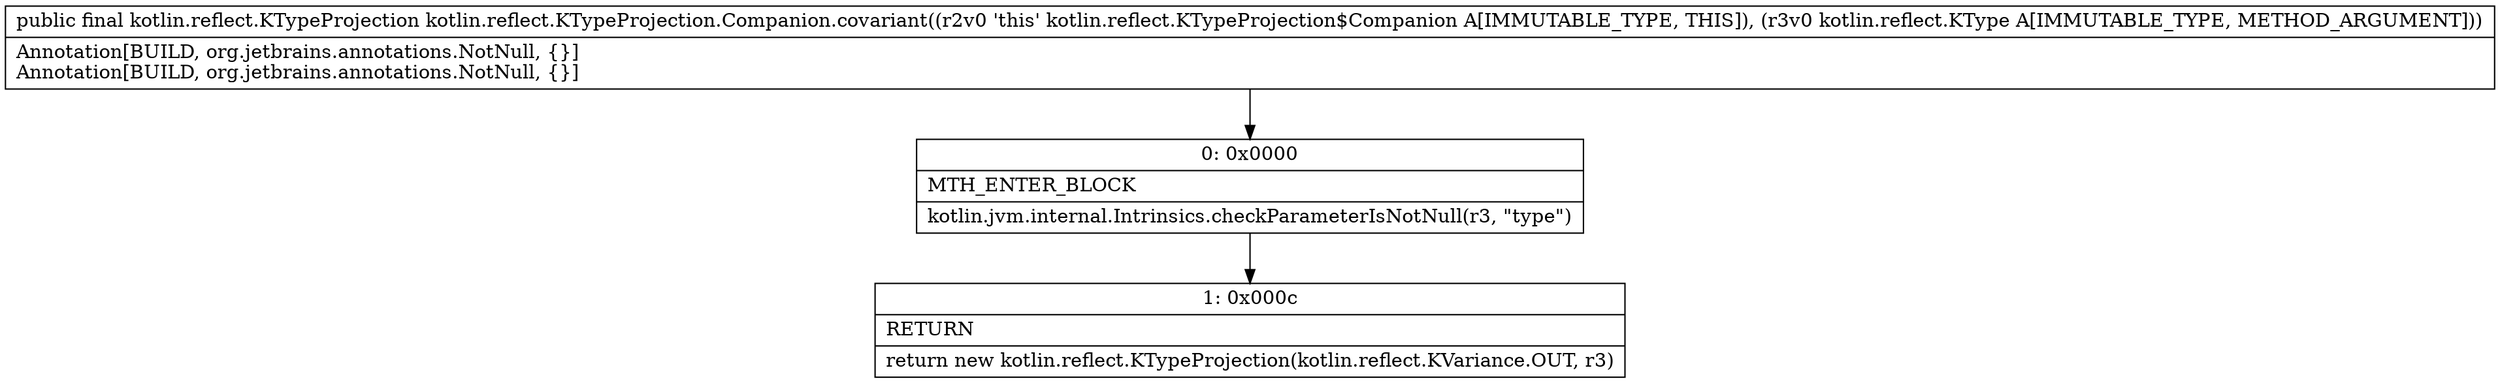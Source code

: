 digraph "CFG forkotlin.reflect.KTypeProjection.Companion.covariant(Lkotlin\/reflect\/KType;)Lkotlin\/reflect\/KTypeProjection;" {
Node_0 [shape=record,label="{0\:\ 0x0000|MTH_ENTER_BLOCK\l|kotlin.jvm.internal.Intrinsics.checkParameterIsNotNull(r3, \"type\")\l}"];
Node_1 [shape=record,label="{1\:\ 0x000c|RETURN\l|return new kotlin.reflect.KTypeProjection(kotlin.reflect.KVariance.OUT, r3)\l}"];
MethodNode[shape=record,label="{public final kotlin.reflect.KTypeProjection kotlin.reflect.KTypeProjection.Companion.covariant((r2v0 'this' kotlin.reflect.KTypeProjection$Companion A[IMMUTABLE_TYPE, THIS]), (r3v0 kotlin.reflect.KType A[IMMUTABLE_TYPE, METHOD_ARGUMENT]))  | Annotation[BUILD, org.jetbrains.annotations.NotNull, \{\}]\lAnnotation[BUILD, org.jetbrains.annotations.NotNull, \{\}]\l}"];
MethodNode -> Node_0;
Node_0 -> Node_1;
}

